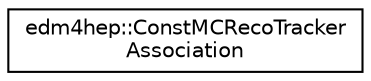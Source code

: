 digraph "Graphical Class Hierarchy"
{
 // LATEX_PDF_SIZE
  edge [fontname="Helvetica",fontsize="10",labelfontname="Helvetica",labelfontsize="10"];
  node [fontname="Helvetica",fontsize="10",shape=record];
  rankdir="LR";
  Node0 [label="edm4hep::ConstMCRecoTracker\lAssociation",height=0.2,width=0.4,color="black", fillcolor="white", style="filled",URL="$classedm4hep_1_1_const_m_c_reco_tracker_association.html",tooltip="Association between a TrackerHit and the corresponding simulated TrackerHit."];
}
